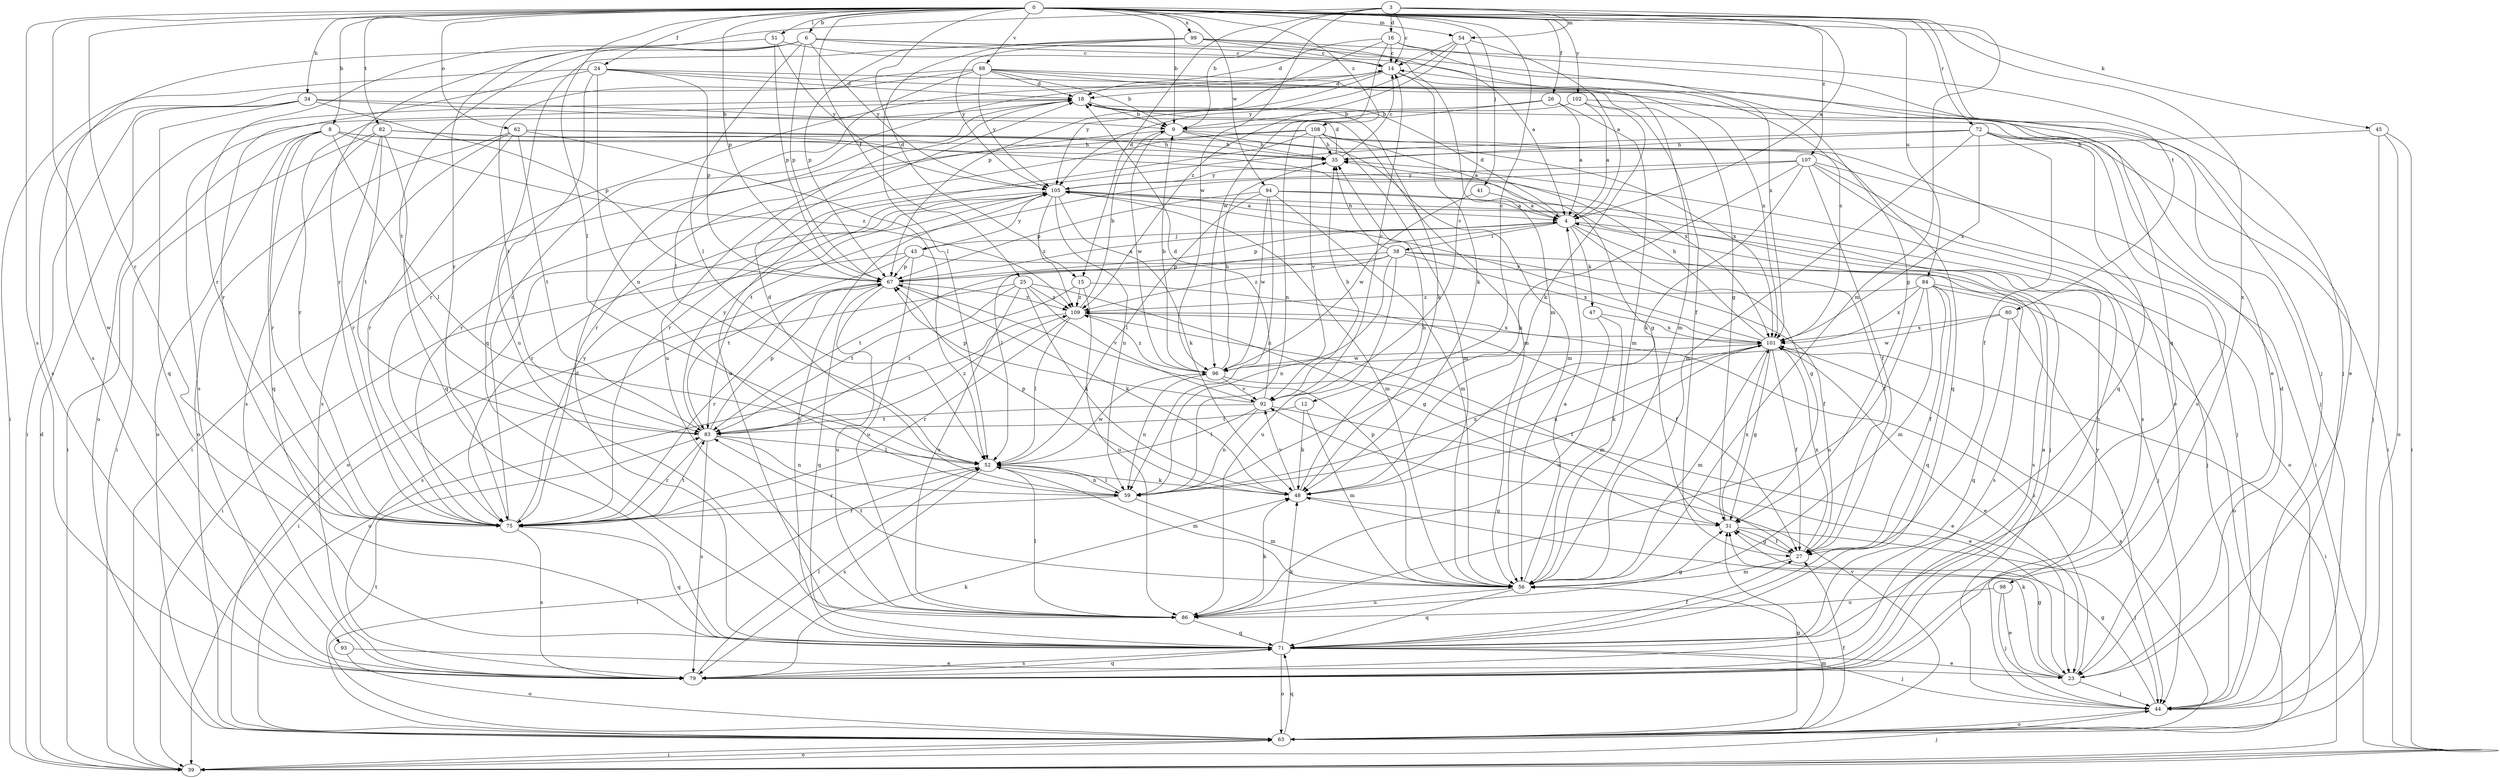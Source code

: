 strict digraph  {
0;
3;
4;
6;
8;
9;
12;
14;
15;
16;
18;
23;
24;
25;
26;
27;
31;
34;
35;
38;
39;
41;
43;
44;
45;
47;
48;
51;
52;
54;
56;
59;
62;
63;
67;
71;
72;
75;
79;
80;
82;
83;
84;
86;
88;
92;
93;
94;
96;
98;
99;
101;
102;
105;
107;
108;
109;
0 -> 6  [label=b];
0 -> 8  [label=b];
0 -> 9  [label=b];
0 -> 12  [label=c];
0 -> 15  [label=d];
0 -> 24  [label=f];
0 -> 25  [label=f];
0 -> 26  [label=f];
0 -> 34  [label=h];
0 -> 41  [label=j];
0 -> 45  [label=k];
0 -> 51  [label=l];
0 -> 52  [label=l];
0 -> 54  [label=m];
0 -> 62  [label=o];
0 -> 67  [label=p];
0 -> 72  [label=r];
0 -> 75  [label=r];
0 -> 79  [label=s];
0 -> 80  [label=t];
0 -> 82  [label=t];
0 -> 84  [label=u];
0 -> 88  [label=v];
0 -> 93  [label=w];
0 -> 94  [label=w];
0 -> 98  [label=x];
0 -> 99  [label=x];
0 -> 102  [label=y];
0 -> 107  [label=z];
0 -> 108  [label=z];
3 -> 4  [label=a];
3 -> 9  [label=b];
3 -> 14  [label=c];
3 -> 15  [label=d];
3 -> 16  [label=d];
3 -> 54  [label=m];
3 -> 56  [label=m];
3 -> 75  [label=r];
3 -> 96  [label=w];
4 -> 18  [label=d];
4 -> 27  [label=f];
4 -> 31  [label=g];
4 -> 38  [label=i];
4 -> 43  [label=j];
4 -> 44  [label=j];
4 -> 47  [label=k];
4 -> 52  [label=l];
4 -> 67  [label=p];
6 -> 14  [label=c];
6 -> 44  [label=j];
6 -> 52  [label=l];
6 -> 67  [label=p];
6 -> 75  [label=r];
6 -> 79  [label=s];
6 -> 83  [label=t];
6 -> 101  [label=x];
6 -> 105  [label=y];
8 -> 35  [label=h];
8 -> 39  [label=i];
8 -> 52  [label=l];
8 -> 63  [label=o];
8 -> 71  [label=q];
8 -> 75  [label=r];
8 -> 101  [label=x];
8 -> 109  [label=z];
9 -> 35  [label=h];
9 -> 56  [label=m];
9 -> 71  [label=q];
9 -> 75  [label=r];
9 -> 96  [label=w];
12 -> 48  [label=k];
12 -> 56  [label=m];
12 -> 83  [label=t];
14 -> 18  [label=d];
14 -> 48  [label=k];
14 -> 56  [label=m];
14 -> 75  [label=r];
14 -> 105  [label=y];
15 -> 27  [label=f];
15 -> 83  [label=t];
15 -> 86  [label=u];
15 -> 109  [label=z];
16 -> 14  [label=c];
16 -> 18  [label=d];
16 -> 31  [label=g];
16 -> 67  [label=p];
16 -> 71  [label=q];
16 -> 96  [label=w];
18 -> 9  [label=b];
18 -> 48  [label=k];
18 -> 75  [label=r];
18 -> 79  [label=s];
18 -> 86  [label=u];
23 -> 18  [label=d];
23 -> 31  [label=g];
23 -> 44  [label=j];
23 -> 48  [label=k];
23 -> 109  [label=z];
24 -> 18  [label=d];
24 -> 23  [label=e];
24 -> 27  [label=f];
24 -> 39  [label=i];
24 -> 59  [label=n];
24 -> 67  [label=p];
24 -> 75  [label=r];
24 -> 86  [label=u];
25 -> 31  [label=g];
25 -> 48  [label=k];
25 -> 79  [label=s];
25 -> 83  [label=t];
25 -> 86  [label=u];
25 -> 92  [label=v];
25 -> 109  [label=z];
26 -> 4  [label=a];
26 -> 9  [label=b];
26 -> 56  [label=m];
26 -> 59  [label=n];
27 -> 31  [label=g];
27 -> 56  [label=m];
27 -> 101  [label=x];
31 -> 27  [label=f];
31 -> 44  [label=j];
31 -> 101  [label=x];
34 -> 9  [label=b];
34 -> 39  [label=i];
34 -> 56  [label=m];
34 -> 63  [label=o];
34 -> 67  [label=p];
34 -> 71  [label=q];
35 -> 14  [label=c];
35 -> 18  [label=d];
35 -> 105  [label=y];
38 -> 27  [label=f];
38 -> 35  [label=h];
38 -> 59  [label=n];
38 -> 67  [label=p];
38 -> 79  [label=s];
38 -> 83  [label=t];
38 -> 86  [label=u];
38 -> 101  [label=x];
38 -> 109  [label=z];
39 -> 18  [label=d];
39 -> 44  [label=j];
39 -> 63  [label=o];
41 -> 4  [label=a];
41 -> 96  [label=w];
43 -> 39  [label=i];
43 -> 44  [label=j];
43 -> 67  [label=p];
43 -> 83  [label=t];
43 -> 86  [label=u];
43 -> 105  [label=y];
44 -> 31  [label=g];
44 -> 63  [label=o];
44 -> 105  [label=y];
45 -> 35  [label=h];
45 -> 39  [label=i];
45 -> 44  [label=j];
45 -> 63  [label=o];
47 -> 56  [label=m];
47 -> 86  [label=u];
47 -> 101  [label=x];
48 -> 31  [label=g];
48 -> 35  [label=h];
48 -> 67  [label=p];
48 -> 92  [label=v];
51 -> 14  [label=c];
51 -> 67  [label=p];
51 -> 75  [label=r];
51 -> 105  [label=y];
52 -> 48  [label=k];
52 -> 56  [label=m];
52 -> 59  [label=n];
52 -> 75  [label=r];
52 -> 79  [label=s];
52 -> 96  [label=w];
54 -> 4  [label=a];
54 -> 14  [label=c];
54 -> 92  [label=v];
54 -> 105  [label=y];
54 -> 109  [label=z];
56 -> 4  [label=a];
56 -> 67  [label=p];
56 -> 71  [label=q];
56 -> 83  [label=t];
56 -> 86  [label=u];
59 -> 18  [label=d];
59 -> 52  [label=l];
59 -> 56  [label=m];
59 -> 75  [label=r];
59 -> 101  [label=x];
62 -> 35  [label=h];
62 -> 52  [label=l];
62 -> 63  [label=o];
62 -> 75  [label=r];
62 -> 79  [label=s];
62 -> 83  [label=t];
62 -> 101  [label=x];
63 -> 27  [label=f];
63 -> 31  [label=g];
63 -> 39  [label=i];
63 -> 52  [label=l];
63 -> 56  [label=m];
63 -> 71  [label=q];
63 -> 83  [label=t];
63 -> 92  [label=v];
63 -> 101  [label=x];
67 -> 4  [label=a];
67 -> 39  [label=i];
67 -> 48  [label=k];
67 -> 71  [label=q];
67 -> 75  [label=r];
67 -> 86  [label=u];
67 -> 109  [label=z];
71 -> 18  [label=d];
71 -> 23  [label=e];
71 -> 27  [label=f];
71 -> 44  [label=j];
71 -> 48  [label=k];
71 -> 63  [label=o];
71 -> 79  [label=s];
71 -> 105  [label=y];
72 -> 27  [label=f];
72 -> 35  [label=h];
72 -> 39  [label=i];
72 -> 56  [label=m];
72 -> 71  [label=q];
72 -> 75  [label=r];
72 -> 79  [label=s];
72 -> 101  [label=x];
75 -> 14  [label=c];
75 -> 71  [label=q];
75 -> 79  [label=s];
75 -> 83  [label=t];
75 -> 105  [label=y];
79 -> 4  [label=a];
79 -> 35  [label=h];
79 -> 48  [label=k];
79 -> 52  [label=l];
79 -> 71  [label=q];
80 -> 44  [label=j];
80 -> 71  [label=q];
80 -> 96  [label=w];
80 -> 101  [label=x];
82 -> 31  [label=g];
82 -> 35  [label=h];
82 -> 39  [label=i];
82 -> 71  [label=q];
82 -> 75  [label=r];
82 -> 79  [label=s];
82 -> 83  [label=t];
83 -> 52  [label=l];
83 -> 59  [label=n];
83 -> 67  [label=p];
83 -> 75  [label=r];
83 -> 79  [label=s];
83 -> 105  [label=y];
83 -> 109  [label=z];
84 -> 27  [label=f];
84 -> 56  [label=m];
84 -> 63  [label=o];
84 -> 71  [label=q];
84 -> 79  [label=s];
84 -> 86  [label=u];
84 -> 101  [label=x];
84 -> 109  [label=z];
86 -> 31  [label=g];
86 -> 48  [label=k];
86 -> 52  [label=l];
86 -> 71  [label=q];
88 -> 9  [label=b];
88 -> 18  [label=d];
88 -> 23  [label=e];
88 -> 31  [label=g];
88 -> 52  [label=l];
88 -> 79  [label=s];
88 -> 83  [label=t];
88 -> 101  [label=x];
88 -> 105  [label=y];
92 -> 14  [label=c];
92 -> 18  [label=d];
92 -> 23  [label=e];
92 -> 35  [label=h];
92 -> 52  [label=l];
92 -> 59  [label=n];
92 -> 67  [label=p];
92 -> 83  [label=t];
93 -> 23  [label=e];
93 -> 63  [label=o];
94 -> 4  [label=a];
94 -> 52  [label=l];
94 -> 56  [label=m];
94 -> 59  [label=n];
94 -> 63  [label=o];
94 -> 67  [label=p];
94 -> 96  [label=w];
96 -> 9  [label=b];
96 -> 23  [label=e];
96 -> 35  [label=h];
96 -> 59  [label=n];
96 -> 92  [label=v];
96 -> 109  [label=z];
98 -> 23  [label=e];
98 -> 44  [label=j];
98 -> 86  [label=u];
99 -> 4  [label=a];
99 -> 14  [label=c];
99 -> 44  [label=j];
99 -> 52  [label=l];
99 -> 56  [label=m];
99 -> 67  [label=p];
99 -> 71  [label=q];
99 -> 105  [label=y];
101 -> 14  [label=c];
101 -> 23  [label=e];
101 -> 27  [label=f];
101 -> 31  [label=g];
101 -> 35  [label=h];
101 -> 39  [label=i];
101 -> 48  [label=k];
101 -> 56  [label=m];
101 -> 59  [label=n];
101 -> 96  [label=w];
101 -> 105  [label=y];
102 -> 4  [label=a];
102 -> 9  [label=b];
102 -> 44  [label=j];
102 -> 48  [label=k];
105 -> 4  [label=a];
105 -> 44  [label=j];
105 -> 48  [label=k];
105 -> 56  [label=m];
105 -> 59  [label=n];
105 -> 63  [label=o];
105 -> 75  [label=r];
105 -> 109  [label=z];
107 -> 27  [label=f];
107 -> 39  [label=i];
107 -> 44  [label=j];
107 -> 48  [label=k];
107 -> 59  [label=n];
107 -> 79  [label=s];
107 -> 83  [label=t];
107 -> 105  [label=y];
108 -> 4  [label=a];
108 -> 23  [label=e];
108 -> 35  [label=h];
108 -> 39  [label=i];
108 -> 56  [label=m];
108 -> 75  [label=r];
108 -> 86  [label=u];
108 -> 92  [label=v];
109 -> 9  [label=b];
109 -> 27  [label=f];
109 -> 52  [label=l];
109 -> 63  [label=o];
109 -> 75  [label=r];
109 -> 101  [label=x];
}
